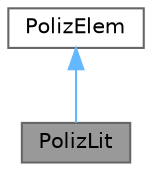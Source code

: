 digraph "PolizLit"
{
 // LATEX_PDF_SIZE
  bgcolor="transparent";
  edge [fontname=Helvetica,fontsize=10,labelfontname=Helvetica,labelfontsize=10];
  node [fontname=Helvetica,fontsize=10,shape=box,height=0.2,width=0.4];
  Node1 [label="PolizLit",height=0.2,width=0.4,color="gray40", fillcolor="grey60", style="filled", fontcolor="black",tooltip="Класс элемента ПОЛИЗа - литерала То же самое что и rvalue в других ЯП"];
  Node2 -> Node1 [dir="back",color="steelblue1",style="solid"];
  Node2 [label="PolizElem",height=0.2,width=0.4,color="gray40", fillcolor="white", style="filled",URL="$class_poliz_elem.html",tooltip="Базовый класс элемента полиза ПОЛИЗ является массивом указателей на переменные этого класса,..."];
}
